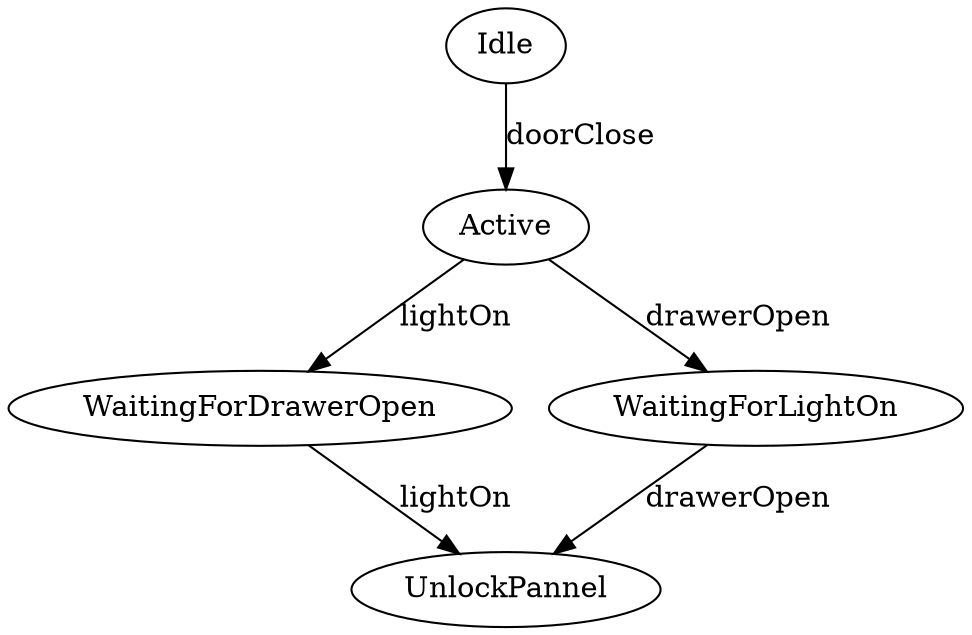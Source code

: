 digraph StateMachine {
    idle                  [label="Idle", sharp="box"]
    active                [label="Active", sharp="box"]
    waitingForDrawerOpen  [label="WaitingForDrawerOpen", sharp="box"]
    waitingForLightOn     [label="WaitingForLightOn", sharp="box"]
    unlockPannel          [label="UnlockPannel", sharp="box"]

    idle -> active                       [label="doorClose"]
    active -> waitingForDrawerOpen       [label="lightOn"]
    active -> waitingForLightOn          [label="drawerOpen"]
    waitingForDrawerOpen -> unlockPannel [label="lightOn"]
    waitingForLightOn -> unlockPannel    [label="drawerOpen"]
}